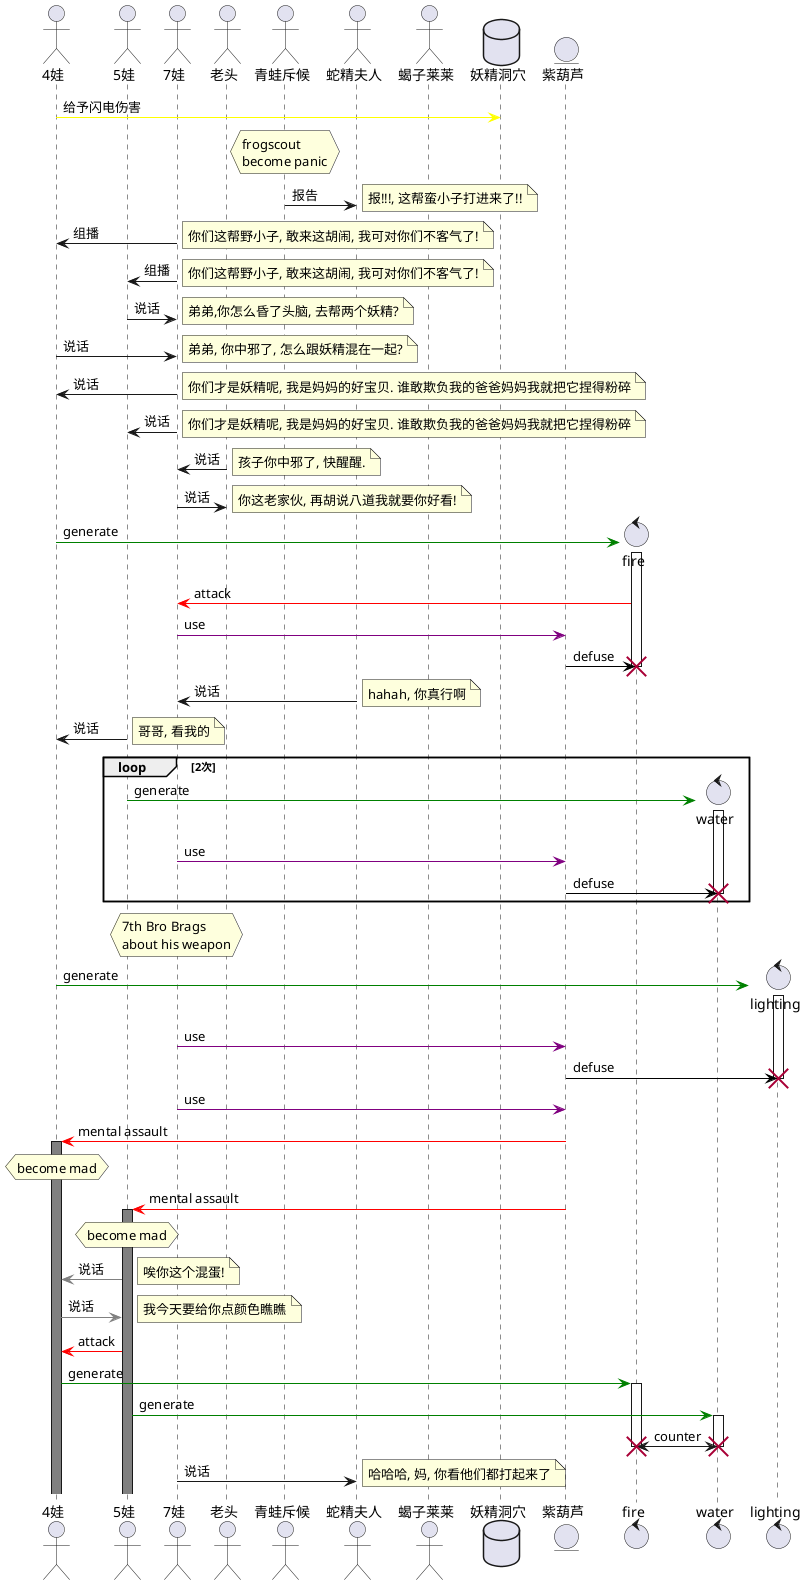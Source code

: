 @startuml

actor 4娃 as calaboy4
actor 5娃 as calaboy5
actor 7娃 as calaboy7
actor 老头 as oldman
actor 青蛙斥候 as frogscout
actor 蛇精夫人 as snake
actor 蝎子莱莱 as scorpion
database 妖精洞穴 as stonecave
entity 紫葫芦 as purplecalabash


calaboy4 -[#Yellow]> stonecave : 给予闪电伤害

hnote over frogscout
    frogscout
    become panic
endnote

frogscout -> snake : 报告
note right
    报!!!, 这帮蛮小子打进来了!!
end note

calaboy7 -> calaboy4: 组播
note right
    你们这帮野小子, 敢来这胡闹, 我可对你们不客气了!
end note
calaboy7 -> calaboy5: 组播
note right
    你们这帮野小子, 敢来这胡闹, 我可对你们不客气了!
end note

calaboy5 -> calaboy7: 说话
note right
    弟弟,你怎么昏了头脑, 去帮两个妖精?
end note

calaboy4 -> calaboy7: 说话
note right
    弟弟, 你中邪了, 怎么跟妖精混在一起?
end note

calaboy7 -> calaboy4: 说话
note right
    你们才是妖精呢, 我是妈妈的好宝贝. 谁敢欺负我的爸爸妈妈我就把它捏得粉碎
end note
calaboy7 -> calaboy5: 说话
note right
    你们才是妖精呢, 我是妈妈的好宝贝. 谁敢欺负我的爸爸妈妈我就把它捏得粉碎
end note

oldman -> calaboy7: 说话
note right
    孩子你中邪了, 快醒醒.
end note

calaboy7 -> oldman: 说话
note right
    你这老家伙, 再胡说八道我就要你好看!
end note

create control fire
calaboy4 -[#Green]> fire ++: generate
fire -[#Red]> calaboy7 : attack
calaboy7 -[#Purple]> purplecalabash: use
purplecalabash -[#Black]> fire : defuse
destroy fire

snake -> calaboy7: 说话
note right
    hahah, 你真行啊
end note

calaboy5 -> calaboy4 : 说话
note right
    哥哥, 看我的
end note

create control water
loop 2次
    calaboy5 -[#Green]> water ++: generate
    calaboy7 -[#Purple]> purplecalabash : use
    purplecalabash -[#Black]> water : defuse
    destroy water
end

hnote over calaboy7
    7th Bro Brags
    about his weapon
endnote

create control lighting
calaboy4 -[#Green]> lighting ++: generate
calaboy7 -[#Purple]> purplecalabash: use
purplecalabash -[#Black]> lighting : defuse
destroy lighting

calaboy7 -[#Purple]> purplecalabash : use
purplecalabash -[#Red]> calaboy4 : mental assault
activate calaboy4 #Grey
hnote over calaboy4 : become mad

purplecalabash -[#Red]> calaboy5 : mental assault
activate calaboy5 #Grey
hnote over calaboy5 : become mad

calaboy5 -[#Grey]> calaboy4 : 说话
note right
    唉你这个混蛋!
end note

calaboy4 -[#Grey]> calaboy5 : 说话
note right
    我今天要给你点颜色瞧瞧
end note

calaboy5 -[#Red]> calaboy4 : attack
calaboy4 -[#Green]> fire ++: generate
calaboy5 -[#Green]> water ++: generate

fire <-> water : counter
destroy fire
destroy water

calaboy7 -> snake : 说话
note right
    哈哈哈, 妈, 你看他们都打起来了
end note

@enduml
